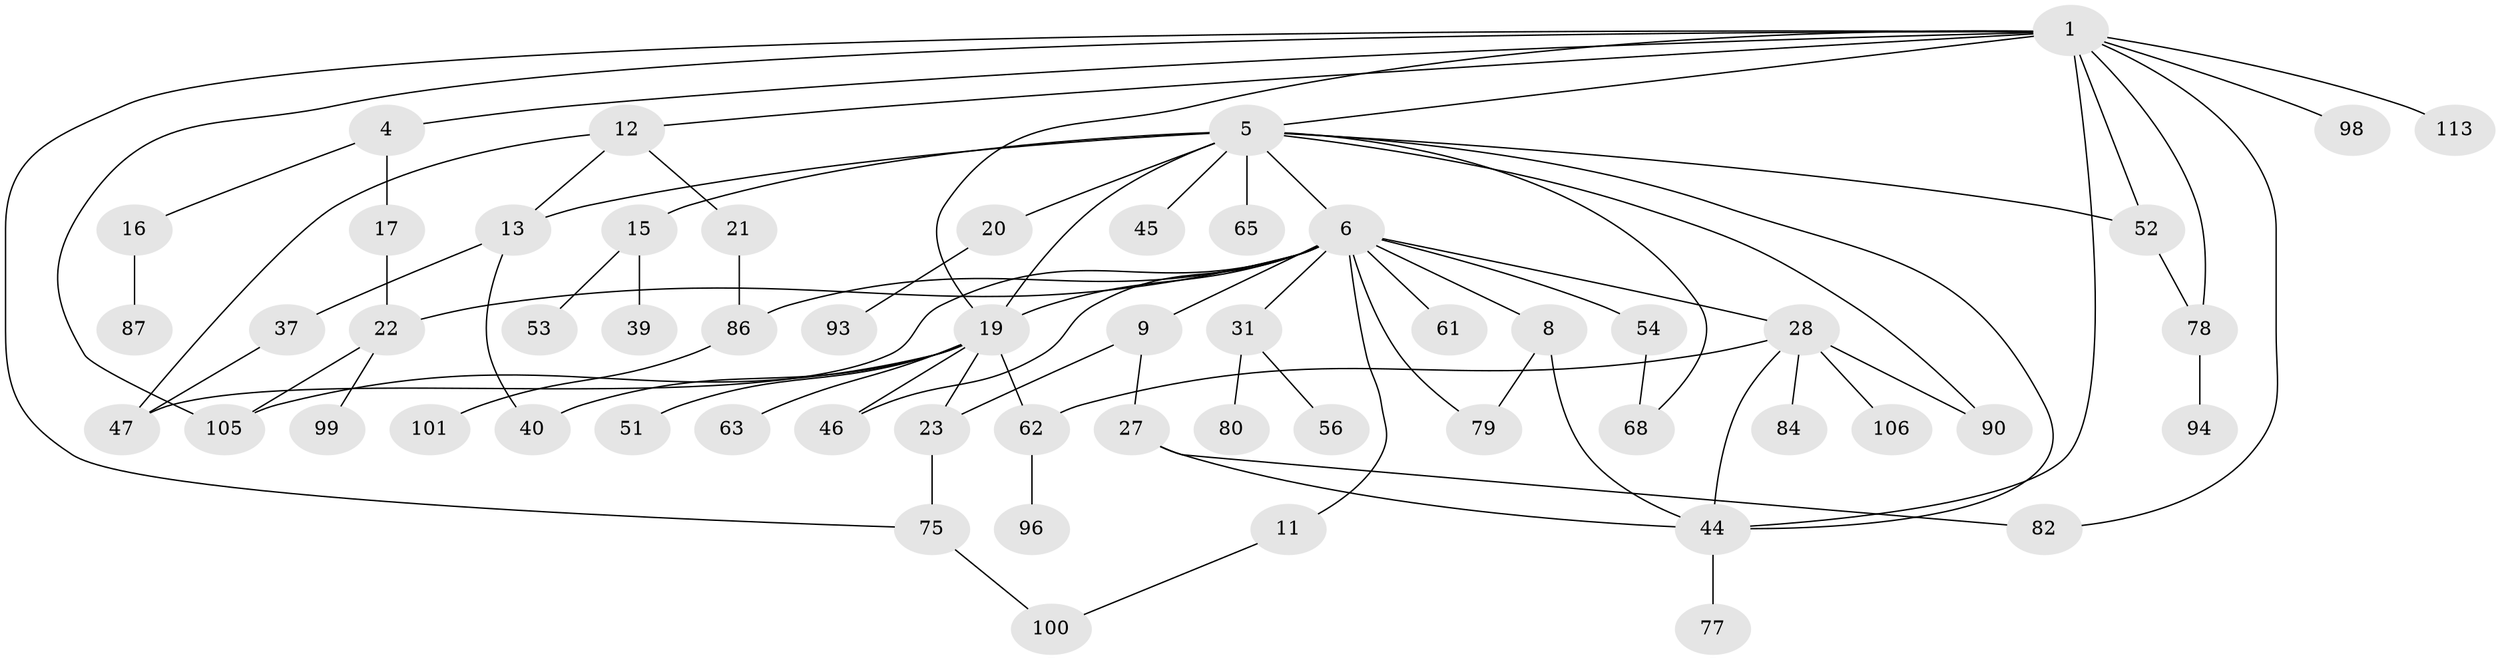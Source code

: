 // original degree distribution, {6: 0.017391304347826087, 5: 0.008695652173913044, 3: 0.23478260869565218, 7: 0.017391304347826087, 4: 0.13043478260869565, 2: 0.3652173913043478, 1: 0.22608695652173913}
// Generated by graph-tools (version 1.1) at 2025/13/03/09/25 04:13:39]
// undirected, 57 vertices, 81 edges
graph export_dot {
graph [start="1"]
  node [color=gray90,style=filled];
  1 [super="+2+3"];
  4;
  5 [super="+10"];
  6 [super="+50+57+18+7+60"];
  8 [super="+67"];
  9;
  11 [super="+69+112"];
  12 [super="+24"];
  13 [super="+26"];
  15 [super="+36"];
  16 [super="+58"];
  17;
  19 [super="+25"];
  20 [super="+59"];
  21;
  22 [super="+71"];
  23;
  27 [super="+66+42"];
  28 [super="+48"];
  31;
  37;
  39;
  40 [super="+109"];
  44 [super="+49+55"];
  45 [super="+70"];
  46 [super="+73"];
  47 [super="+95"];
  51;
  52 [super="+91"];
  53;
  54 [super="+81"];
  56;
  61 [super="+92"];
  62 [super="+103"];
  63 [super="+72"];
  65 [super="+114"];
  68;
  75 [super="+110+83"];
  77;
  78 [super="+97"];
  79;
  80;
  82 [super="+107"];
  84;
  86 [super="+104"];
  87;
  90;
  93;
  94;
  96;
  98;
  99;
  100;
  101;
  105 [super="+108"];
  106;
  113;
  1 -- 5;
  1 -- 75;
  1 -- 113;
  1 -- 82;
  1 -- 98;
  1 -- 19;
  1 -- 12;
  1 -- 78;
  1 -- 4;
  1 -- 52 [weight=2];
  1 -- 105;
  1 -- 44;
  4 -- 16;
  4 -- 17;
  5 -- 6;
  5 -- 13;
  5 -- 20;
  5 -- 45 [weight=2];
  5 -- 65;
  5 -- 68;
  5 -- 44;
  5 -- 15;
  5 -- 52;
  5 -- 90;
  5 -- 19;
  6 -- 8;
  6 -- 61;
  6 -- 46;
  6 -- 54;
  6 -- 28;
  6 -- 22;
  6 -- 9;
  6 -- 11;
  6 -- 31;
  6 -- 47;
  6 -- 19;
  6 -- 86;
  6 -- 79;
  8 -- 44;
  8 -- 79;
  9 -- 23;
  9 -- 27;
  11 -- 100;
  12 -- 21;
  12 -- 13;
  12 -- 47;
  13 -- 40;
  13 -- 37;
  15 -- 39;
  15 -- 53;
  16 -- 87;
  17 -- 22;
  19 -- 63;
  19 -- 40;
  19 -- 105;
  19 -- 46;
  19 -- 51;
  19 -- 23;
  19 -- 62;
  20 -- 93;
  21 -- 86;
  22 -- 105;
  22 -- 99;
  23 -- 75;
  27 -- 44;
  27 -- 82;
  28 -- 84;
  28 -- 90;
  28 -- 106;
  28 -- 62;
  28 -- 44;
  31 -- 56;
  31 -- 80;
  37 -- 47;
  44 -- 77;
  52 -- 78;
  54 -- 68;
  62 -- 96;
  75 -- 100;
  78 -- 94;
  86 -- 101;
}
